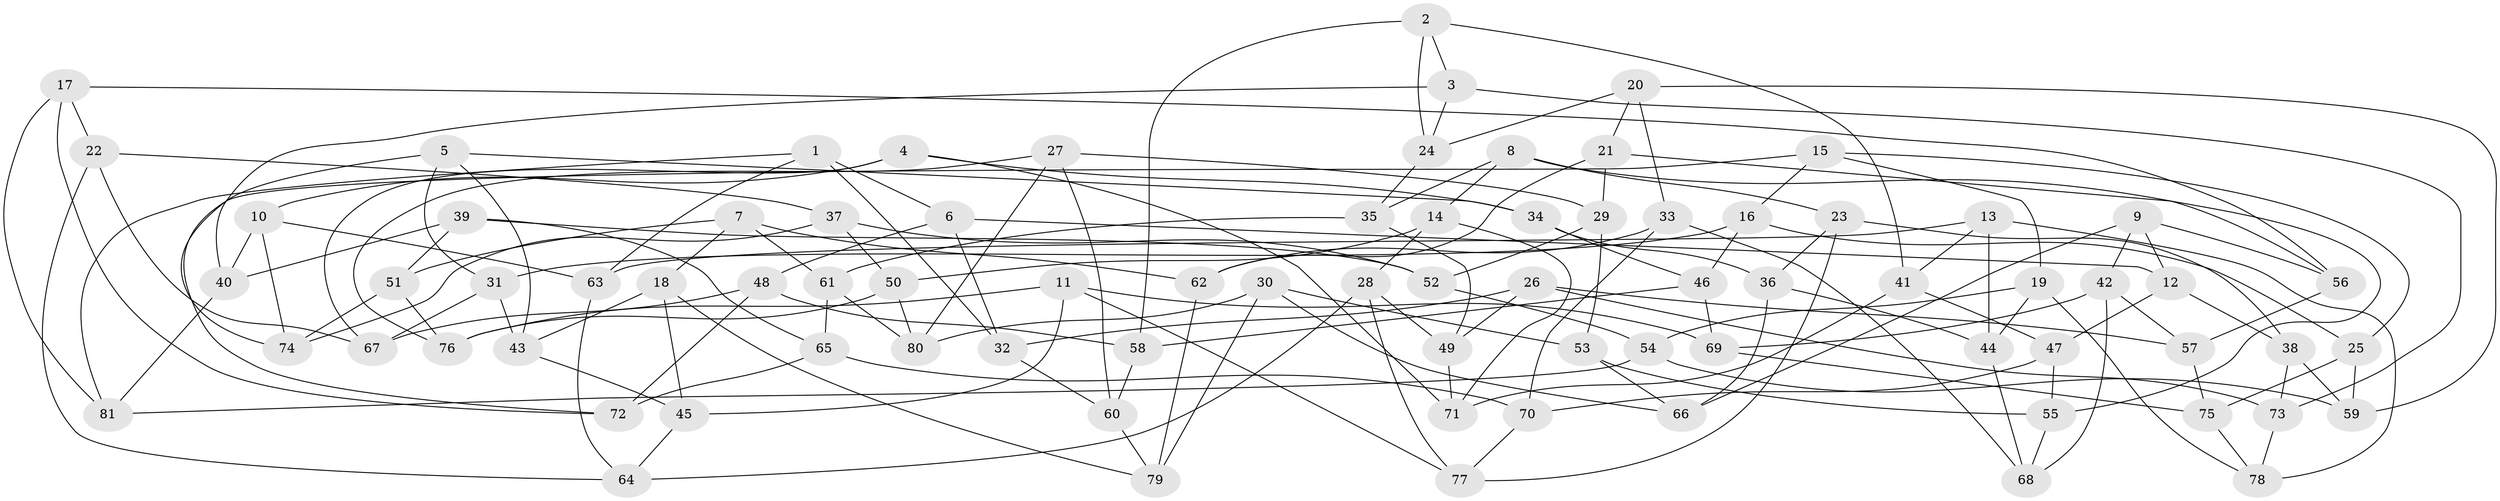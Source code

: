 // coarse degree distribution, {5: 0.2826086956521739, 6: 0.4782608695652174, 4: 0.21739130434782608, 3: 0.021739130434782608}
// Generated by graph-tools (version 1.1) at 2025/24/03/03/25 07:24:24]
// undirected, 81 vertices, 162 edges
graph export_dot {
graph [start="1"]
  node [color=gray90,style=filled];
  1;
  2;
  3;
  4;
  5;
  6;
  7;
  8;
  9;
  10;
  11;
  12;
  13;
  14;
  15;
  16;
  17;
  18;
  19;
  20;
  21;
  22;
  23;
  24;
  25;
  26;
  27;
  28;
  29;
  30;
  31;
  32;
  33;
  34;
  35;
  36;
  37;
  38;
  39;
  40;
  41;
  42;
  43;
  44;
  45;
  46;
  47;
  48;
  49;
  50;
  51;
  52;
  53;
  54;
  55;
  56;
  57;
  58;
  59;
  60;
  61;
  62;
  63;
  64;
  65;
  66;
  67;
  68;
  69;
  70;
  71;
  72;
  73;
  74;
  75;
  76;
  77;
  78;
  79;
  80;
  81;
  1 -- 6;
  1 -- 32;
  1 -- 81;
  1 -- 63;
  2 -- 24;
  2 -- 58;
  2 -- 3;
  2 -- 41;
  3 -- 73;
  3 -- 24;
  3 -- 40;
  4 -- 67;
  4 -- 10;
  4 -- 34;
  4 -- 71;
  5 -- 74;
  5 -- 34;
  5 -- 31;
  5 -- 43;
  6 -- 48;
  6 -- 32;
  6 -- 12;
  7 -- 61;
  7 -- 51;
  7 -- 18;
  7 -- 62;
  8 -- 23;
  8 -- 35;
  8 -- 14;
  8 -- 55;
  9 -- 12;
  9 -- 66;
  9 -- 56;
  9 -- 42;
  10 -- 40;
  10 -- 63;
  10 -- 74;
  11 -- 77;
  11 -- 76;
  11 -- 45;
  11 -- 69;
  12 -- 38;
  12 -- 47;
  13 -- 78;
  13 -- 41;
  13 -- 63;
  13 -- 44;
  14 -- 50;
  14 -- 28;
  14 -- 71;
  15 -- 25;
  15 -- 16;
  15 -- 19;
  15 -- 72;
  16 -- 25;
  16 -- 46;
  16 -- 31;
  17 -- 22;
  17 -- 81;
  17 -- 56;
  17 -- 72;
  18 -- 43;
  18 -- 45;
  18 -- 79;
  19 -- 44;
  19 -- 78;
  19 -- 54;
  20 -- 59;
  20 -- 33;
  20 -- 24;
  20 -- 21;
  21 -- 29;
  21 -- 56;
  21 -- 62;
  22 -- 64;
  22 -- 67;
  22 -- 37;
  23 -- 38;
  23 -- 36;
  23 -- 77;
  24 -- 35;
  25 -- 59;
  25 -- 75;
  26 -- 73;
  26 -- 32;
  26 -- 57;
  26 -- 49;
  27 -- 60;
  27 -- 29;
  27 -- 76;
  27 -- 80;
  28 -- 77;
  28 -- 64;
  28 -- 49;
  29 -- 52;
  29 -- 53;
  30 -- 53;
  30 -- 80;
  30 -- 66;
  30 -- 79;
  31 -- 67;
  31 -- 43;
  32 -- 60;
  33 -- 62;
  33 -- 68;
  33 -- 70;
  34 -- 36;
  34 -- 46;
  35 -- 49;
  35 -- 61;
  36 -- 44;
  36 -- 66;
  37 -- 74;
  37 -- 52;
  37 -- 50;
  38 -- 73;
  38 -- 59;
  39 -- 65;
  39 -- 52;
  39 -- 51;
  39 -- 40;
  40 -- 81;
  41 -- 47;
  41 -- 71;
  42 -- 57;
  42 -- 68;
  42 -- 69;
  43 -- 45;
  44 -- 68;
  45 -- 64;
  46 -- 69;
  46 -- 58;
  47 -- 55;
  47 -- 70;
  48 -- 67;
  48 -- 72;
  48 -- 58;
  49 -- 71;
  50 -- 76;
  50 -- 80;
  51 -- 76;
  51 -- 74;
  52 -- 54;
  53 -- 66;
  53 -- 55;
  54 -- 81;
  54 -- 59;
  55 -- 68;
  56 -- 57;
  57 -- 75;
  58 -- 60;
  60 -- 79;
  61 -- 80;
  61 -- 65;
  62 -- 79;
  63 -- 64;
  65 -- 70;
  65 -- 72;
  69 -- 75;
  70 -- 77;
  73 -- 78;
  75 -- 78;
}
